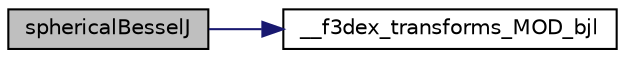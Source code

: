 digraph G
{
  edge [fontname="Helvetica",fontsize="10",labelfontname="Helvetica",labelfontsize="10"];
  node [fontname="Helvetica",fontsize="10",shape=record];
  rankdir=LR;
  Node1 [label="sphericalBesselJ",height=0.2,width=0.4,color="black", fillcolor="grey75", style="filled" fontcolor="black"];
  Node1 -> Node2 [color="midnightblue",fontsize="10",style="solid",fontname="Helvetica"];
  Node2 [label="__f3dex_transforms_MOD_bjl",height=0.2,width=0.4,color="black", fillcolor="white", style="filled",URL="$sbtools_8h.html#a1c1234e193b7123b6b9b55f97a395aea"];
}
